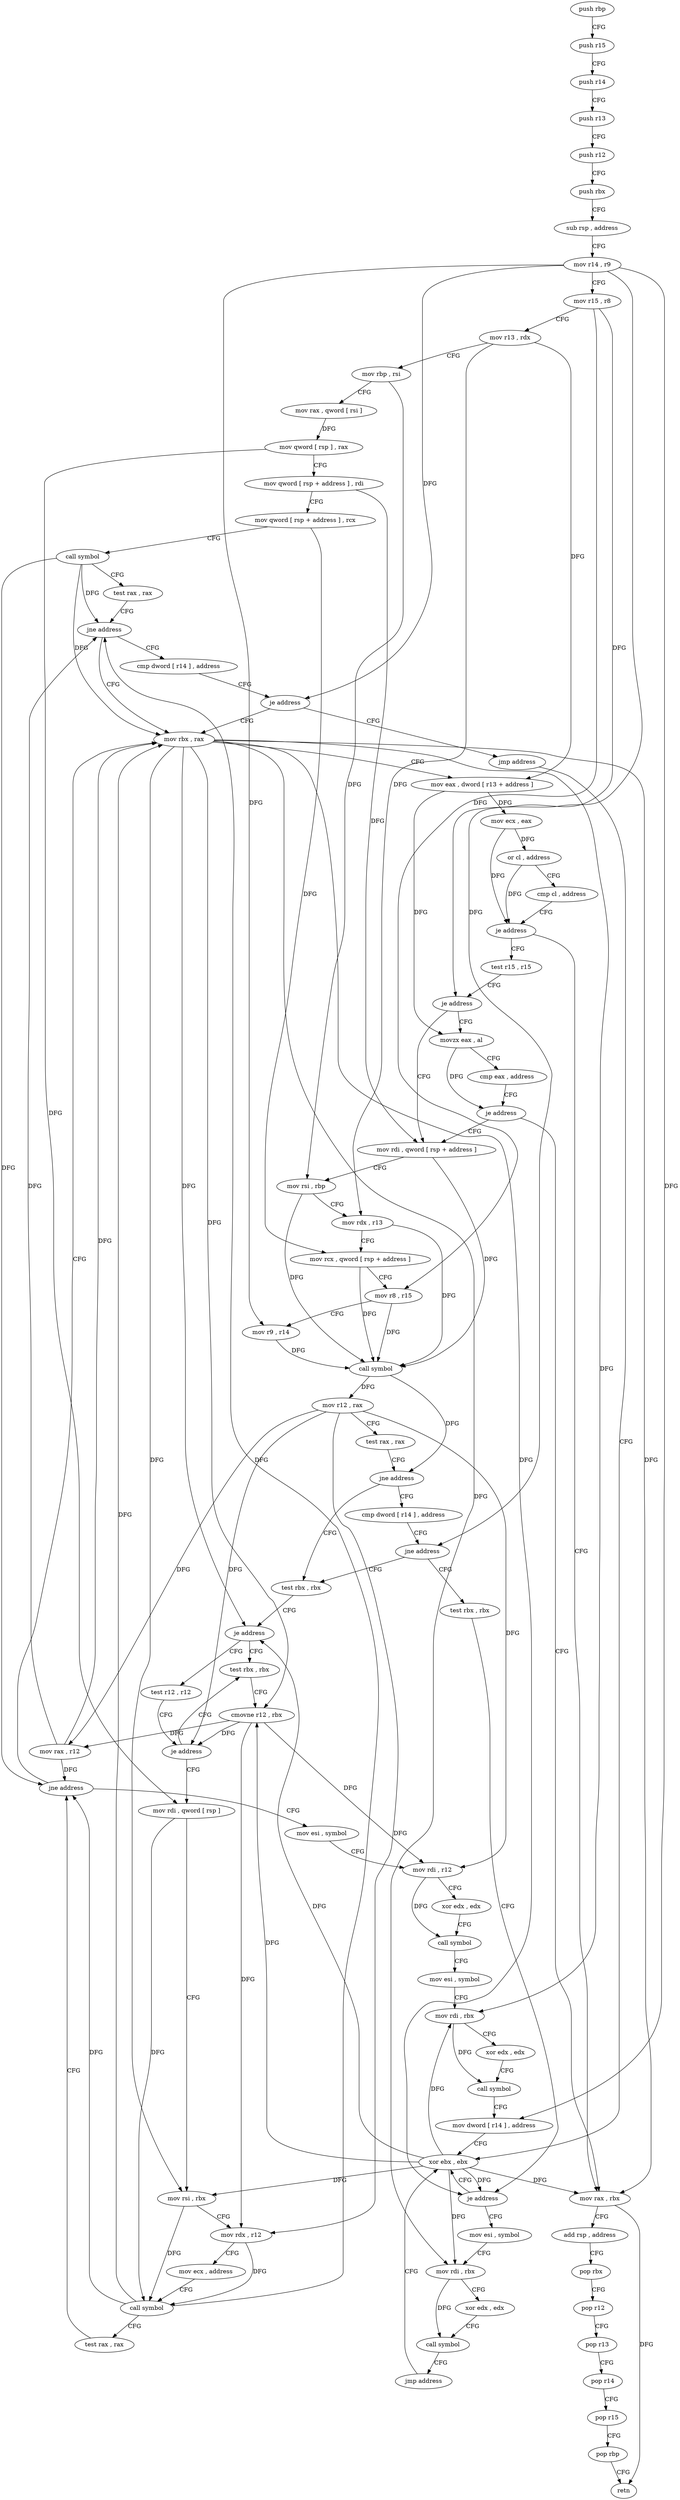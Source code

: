 digraph "func" {
"4228464" [label = "push rbp" ]
"4228465" [label = "push r15" ]
"4228467" [label = "push r14" ]
"4228469" [label = "push r13" ]
"4228471" [label = "push r12" ]
"4228473" [label = "push rbx" ]
"4228474" [label = "sub rsp , address" ]
"4228478" [label = "mov r14 , r9" ]
"4228481" [label = "mov r15 , r8" ]
"4228484" [label = "mov r13 , rdx" ]
"4228487" [label = "mov rbp , rsi" ]
"4228490" [label = "mov rax , qword [ rsi ]" ]
"4228493" [label = "mov qword [ rsp ] , rax" ]
"4228497" [label = "mov qword [ rsp + address ] , rdi" ]
"4228502" [label = "mov qword [ rsp + address ] , rcx" ]
"4228507" [label = "call symbol" ]
"4228512" [label = "test rax , rax" ]
"4228515" [label = "jne address" ]
"4228538" [label = "mov rbx , rax" ]
"4228517" [label = "cmp dword [ r14 ] , address" ]
"4228541" [label = "mov eax , dword [ r13 + address ]" ]
"4228545" [label = "mov ecx , eax" ]
"4228547" [label = "or cl , address" ]
"4228550" [label = "cmp cl , address" ]
"4228553" [label = "je address" ]
"4228687" [label = "mov rax , rbx" ]
"4228559" [label = "test r15 , r15" ]
"4228521" [label = "je address" ]
"4228523" [label = "jmp address" ]
"4228690" [label = "add rsp , address" ]
"4228694" [label = "pop rbx" ]
"4228695" [label = "pop r12" ]
"4228697" [label = "pop r13" ]
"4228699" [label = "pop r14" ]
"4228701" [label = "pop r15" ]
"4228703" [label = "pop rbp" ]
"4228704" [label = "retn" ]
"4228562" [label = "je address" ]
"4228572" [label = "mov rdi , qword [ rsp + address ]" ]
"4228564" [label = "movzx eax , al" ]
"4228685" [label = "xor ebx , ebx" ]
"4228577" [label = "mov rsi , rbp" ]
"4228580" [label = "mov rdx , r13" ]
"4228583" [label = "mov rcx , qword [ rsp + address ]" ]
"4228588" [label = "mov r8 , r15" ]
"4228591" [label = "mov r9 , r14" ]
"4228594" [label = "call symbol" ]
"4228599" [label = "mov r12 , rax" ]
"4228602" [label = "test rax , rax" ]
"4228605" [label = "jne address" ]
"4228613" [label = "test rbx , rbx" ]
"4228607" [label = "cmp dword [ r14 ] , address" ]
"4228567" [label = "cmp eax , address" ]
"4228570" [label = "je address" ]
"4228616" [label = "je address" ]
"4228528" [label = "test rbx , rbx" ]
"4228618" [label = "test r12 , r12" ]
"4228611" [label = "jne address" ]
"4228705" [label = "test rbx , rbx" ]
"4228531" [label = "cmovne r12 , rbx" ]
"4228535" [label = "mov rax , r12" ]
"4228621" [label = "je address" ]
"4228623" [label = "mov rdi , qword [ rsp ]" ]
"4228708" [label = "je address" ]
"4228710" [label = "mov esi , symbol" ]
"4228627" [label = "mov rsi , rbx" ]
"4228630" [label = "mov rdx , r12" ]
"4228633" [label = "mov ecx , address" ]
"4228638" [label = "call symbol" ]
"4228643" [label = "test rax , rax" ]
"4228646" [label = "jne address" ]
"4228648" [label = "mov esi , symbol" ]
"4228715" [label = "mov rdi , rbx" ]
"4228718" [label = "xor edx , edx" ]
"4228720" [label = "call symbol" ]
"4228725" [label = "jmp address" ]
"4228653" [label = "mov rdi , r12" ]
"4228656" [label = "xor edx , edx" ]
"4228658" [label = "call symbol" ]
"4228663" [label = "mov esi , symbol" ]
"4228668" [label = "mov rdi , rbx" ]
"4228671" [label = "xor edx , edx" ]
"4228673" [label = "call symbol" ]
"4228678" [label = "mov dword [ r14 ] , address" ]
"4228464" -> "4228465" [ label = "CFG" ]
"4228465" -> "4228467" [ label = "CFG" ]
"4228467" -> "4228469" [ label = "CFG" ]
"4228469" -> "4228471" [ label = "CFG" ]
"4228471" -> "4228473" [ label = "CFG" ]
"4228473" -> "4228474" [ label = "CFG" ]
"4228474" -> "4228478" [ label = "CFG" ]
"4228478" -> "4228481" [ label = "CFG" ]
"4228478" -> "4228521" [ label = "DFG" ]
"4228478" -> "4228591" [ label = "DFG" ]
"4228478" -> "4228611" [ label = "DFG" ]
"4228478" -> "4228678" [ label = "DFG" ]
"4228481" -> "4228484" [ label = "CFG" ]
"4228481" -> "4228562" [ label = "DFG" ]
"4228481" -> "4228588" [ label = "DFG" ]
"4228484" -> "4228487" [ label = "CFG" ]
"4228484" -> "4228541" [ label = "DFG" ]
"4228484" -> "4228580" [ label = "DFG" ]
"4228487" -> "4228490" [ label = "CFG" ]
"4228487" -> "4228577" [ label = "DFG" ]
"4228490" -> "4228493" [ label = "DFG" ]
"4228493" -> "4228497" [ label = "CFG" ]
"4228493" -> "4228623" [ label = "DFG" ]
"4228497" -> "4228502" [ label = "CFG" ]
"4228497" -> "4228572" [ label = "DFG" ]
"4228502" -> "4228507" [ label = "CFG" ]
"4228502" -> "4228583" [ label = "DFG" ]
"4228507" -> "4228512" [ label = "CFG" ]
"4228507" -> "4228515" [ label = "DFG" ]
"4228507" -> "4228538" [ label = "DFG" ]
"4228507" -> "4228646" [ label = "DFG" ]
"4228512" -> "4228515" [ label = "CFG" ]
"4228515" -> "4228538" [ label = "CFG" ]
"4228515" -> "4228517" [ label = "CFG" ]
"4228538" -> "4228541" [ label = "CFG" ]
"4228538" -> "4228687" [ label = "DFG" ]
"4228538" -> "4228616" [ label = "DFG" ]
"4228538" -> "4228531" [ label = "DFG" ]
"4228538" -> "4228708" [ label = "DFG" ]
"4228538" -> "4228627" [ label = "DFG" ]
"4228538" -> "4228715" [ label = "DFG" ]
"4228538" -> "4228668" [ label = "DFG" ]
"4228517" -> "4228521" [ label = "CFG" ]
"4228541" -> "4228545" [ label = "DFG" ]
"4228541" -> "4228564" [ label = "DFG" ]
"4228545" -> "4228547" [ label = "DFG" ]
"4228545" -> "4228553" [ label = "DFG" ]
"4228547" -> "4228550" [ label = "CFG" ]
"4228547" -> "4228553" [ label = "DFG" ]
"4228550" -> "4228553" [ label = "CFG" ]
"4228553" -> "4228687" [ label = "CFG" ]
"4228553" -> "4228559" [ label = "CFG" ]
"4228687" -> "4228690" [ label = "CFG" ]
"4228687" -> "4228704" [ label = "DFG" ]
"4228559" -> "4228562" [ label = "CFG" ]
"4228521" -> "4228538" [ label = "CFG" ]
"4228521" -> "4228523" [ label = "CFG" ]
"4228523" -> "4228685" [ label = "CFG" ]
"4228690" -> "4228694" [ label = "CFG" ]
"4228694" -> "4228695" [ label = "CFG" ]
"4228695" -> "4228697" [ label = "CFG" ]
"4228697" -> "4228699" [ label = "CFG" ]
"4228699" -> "4228701" [ label = "CFG" ]
"4228701" -> "4228703" [ label = "CFG" ]
"4228703" -> "4228704" [ label = "CFG" ]
"4228562" -> "4228572" [ label = "CFG" ]
"4228562" -> "4228564" [ label = "CFG" ]
"4228572" -> "4228577" [ label = "CFG" ]
"4228572" -> "4228594" [ label = "DFG" ]
"4228564" -> "4228567" [ label = "CFG" ]
"4228564" -> "4228570" [ label = "DFG" ]
"4228685" -> "4228687" [ label = "DFG" ]
"4228685" -> "4228616" [ label = "DFG" ]
"4228685" -> "4228531" [ label = "DFG" ]
"4228685" -> "4228708" [ label = "DFG" ]
"4228685" -> "4228627" [ label = "DFG" ]
"4228685" -> "4228715" [ label = "DFG" ]
"4228685" -> "4228668" [ label = "DFG" ]
"4228577" -> "4228580" [ label = "CFG" ]
"4228577" -> "4228594" [ label = "DFG" ]
"4228580" -> "4228583" [ label = "CFG" ]
"4228580" -> "4228594" [ label = "DFG" ]
"4228583" -> "4228588" [ label = "CFG" ]
"4228583" -> "4228594" [ label = "DFG" ]
"4228588" -> "4228591" [ label = "CFG" ]
"4228588" -> "4228594" [ label = "DFG" ]
"4228591" -> "4228594" [ label = "DFG" ]
"4228594" -> "4228599" [ label = "DFG" ]
"4228594" -> "4228605" [ label = "DFG" ]
"4228599" -> "4228602" [ label = "CFG" ]
"4228599" -> "4228621" [ label = "DFG" ]
"4228599" -> "4228535" [ label = "DFG" ]
"4228599" -> "4228630" [ label = "DFG" ]
"4228599" -> "4228653" [ label = "DFG" ]
"4228602" -> "4228605" [ label = "CFG" ]
"4228605" -> "4228613" [ label = "CFG" ]
"4228605" -> "4228607" [ label = "CFG" ]
"4228613" -> "4228616" [ label = "CFG" ]
"4228607" -> "4228611" [ label = "CFG" ]
"4228567" -> "4228570" [ label = "CFG" ]
"4228570" -> "4228687" [ label = "CFG" ]
"4228570" -> "4228572" [ label = "CFG" ]
"4228616" -> "4228528" [ label = "CFG" ]
"4228616" -> "4228618" [ label = "CFG" ]
"4228528" -> "4228531" [ label = "CFG" ]
"4228618" -> "4228621" [ label = "CFG" ]
"4228611" -> "4228705" [ label = "CFG" ]
"4228611" -> "4228613" [ label = "CFG" ]
"4228705" -> "4228708" [ label = "CFG" ]
"4228531" -> "4228535" [ label = "DFG" ]
"4228531" -> "4228621" [ label = "DFG" ]
"4228531" -> "4228630" [ label = "DFG" ]
"4228531" -> "4228653" [ label = "DFG" ]
"4228535" -> "4228538" [ label = "DFG" ]
"4228535" -> "4228515" [ label = "DFG" ]
"4228535" -> "4228646" [ label = "DFG" ]
"4228621" -> "4228528" [ label = "CFG" ]
"4228621" -> "4228623" [ label = "CFG" ]
"4228623" -> "4228627" [ label = "CFG" ]
"4228623" -> "4228638" [ label = "DFG" ]
"4228708" -> "4228685" [ label = "CFG" ]
"4228708" -> "4228710" [ label = "CFG" ]
"4228710" -> "4228715" [ label = "CFG" ]
"4228627" -> "4228630" [ label = "CFG" ]
"4228627" -> "4228638" [ label = "DFG" ]
"4228630" -> "4228633" [ label = "CFG" ]
"4228630" -> "4228638" [ label = "DFG" ]
"4228633" -> "4228638" [ label = "CFG" ]
"4228638" -> "4228643" [ label = "CFG" ]
"4228638" -> "4228515" [ label = "DFG" ]
"4228638" -> "4228538" [ label = "DFG" ]
"4228638" -> "4228646" [ label = "DFG" ]
"4228643" -> "4228646" [ label = "CFG" ]
"4228646" -> "4228538" [ label = "CFG" ]
"4228646" -> "4228648" [ label = "CFG" ]
"4228648" -> "4228653" [ label = "CFG" ]
"4228715" -> "4228718" [ label = "CFG" ]
"4228715" -> "4228720" [ label = "DFG" ]
"4228718" -> "4228720" [ label = "CFG" ]
"4228720" -> "4228725" [ label = "CFG" ]
"4228725" -> "4228685" [ label = "CFG" ]
"4228653" -> "4228656" [ label = "CFG" ]
"4228653" -> "4228658" [ label = "DFG" ]
"4228656" -> "4228658" [ label = "CFG" ]
"4228658" -> "4228663" [ label = "CFG" ]
"4228663" -> "4228668" [ label = "CFG" ]
"4228668" -> "4228671" [ label = "CFG" ]
"4228668" -> "4228673" [ label = "DFG" ]
"4228671" -> "4228673" [ label = "CFG" ]
"4228673" -> "4228678" [ label = "CFG" ]
"4228678" -> "4228685" [ label = "CFG" ]
}
